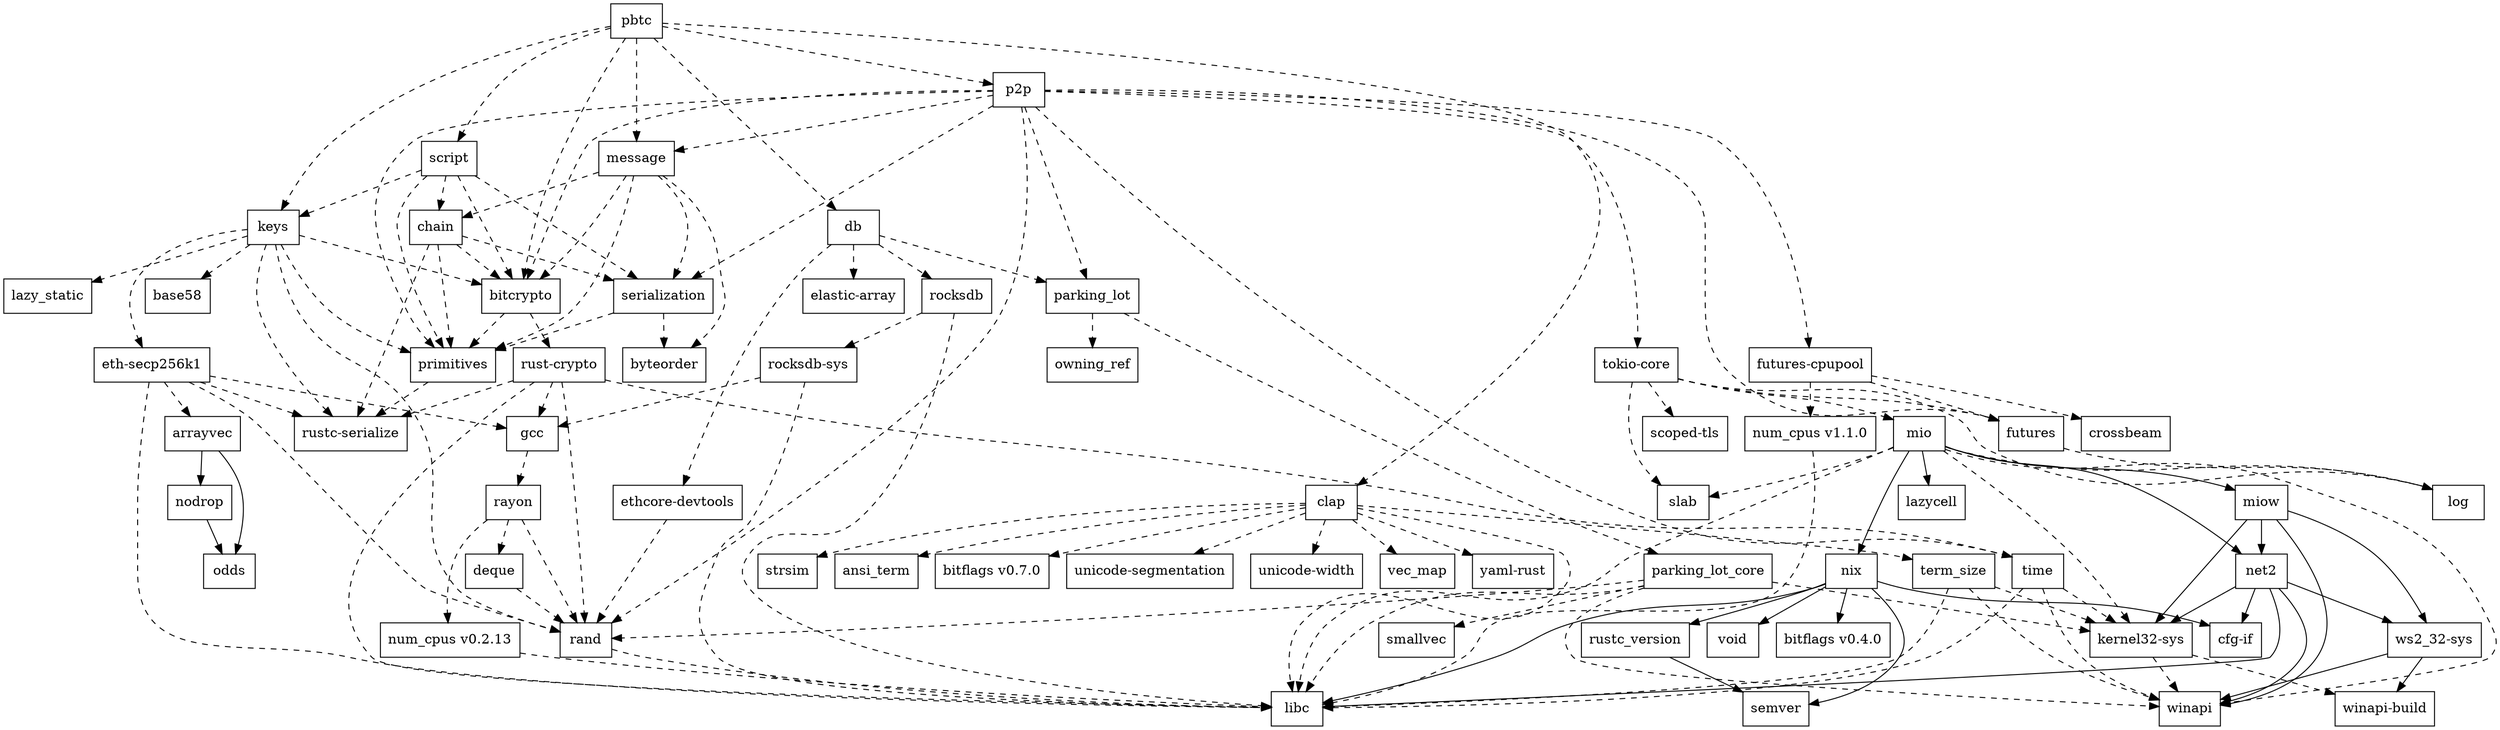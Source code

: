 digraph dependencies {
	N0[label="pbtc",shape=box];
	N1[label="bitcrypto",shape=box];
	N2[label="clap",shape=box];
	N3[label="db",shape=box];
	N4[label="keys",shape=box];
	N5[label="message",shape=box];
	N6[label="p2p",shape=box];
	N7[label="script",shape=box];
	N8[label="ansi_term",shape=box];
	N9[label="arrayvec",shape=box];
	N10[label="nodrop",shape=box];
	N11[label="odds",shape=box];
	N12[label="base58",shape=box];
	N13[label="primitives",shape=box];
	N14[label="rust-crypto",shape=box];
	N15[label="bitflags v0.4.0",shape=box];
	N16[label="bitflags v0.7.0",shape=box];
	N17[label="byteorder",shape=box];
	N18[label="cfg-if",shape=box];
	N19[label="chain",shape=box];
	N20[label="rustc-serialize",shape=box];
	N21[label="serialization",shape=box];
	N22[label="libc",shape=box];
	N23[label="strsim",shape=box];
	N24[label="term_size",shape=box];
	N25[label="unicode-segmentation",shape=box];
	N26[label="unicode-width",shape=box];
	N27[label="vec_map",shape=box];
	N28[label="yaml-rust",shape=box];
	N29[label="crossbeam",shape=box];
	N30[label="elastic-array",shape=box];
	N31[label="ethcore-devtools",shape=box];
	N32[label="parking_lot",shape=box];
	N33[label="rocksdb",shape=box];
	N34[label="deque",shape=box];
	N35[label="rand",shape=box];
	N36[label="eth-secp256k1",shape=box];
	N37[label="gcc",shape=box];
	N38[label="futures",shape=box];
	N39[label="log",shape=box];
	N40[label="futures-cpupool",shape=box];
	N41[label="num_cpus v1.1.0",shape=box];
	N42[label="rayon",shape=box];
	N43[label="kernel32-sys",shape=box];
	N44[label="winapi",shape=box];
	N45[label="winapi-build",shape=box];
	N46[label="lazy_static",shape=box];
	N47[label="lazycell",shape=box];
	N48[label="mio",shape=box];
	N49[label="miow",shape=box];
	N50[label="net2",shape=box];
	N51[label="nix",shape=box];
	N52[label="slab",shape=box];
	N53[label="ws2_32-sys",shape=box];
	N54[label="rustc_version",shape=box];
	N55[label="semver",shape=box];
	N56[label="void",shape=box];
	N57[label="num_cpus v0.2.13",shape=box];
	N58[label="owning_ref",shape=box];
	N59[label="time",shape=box];
	N60[label="tokio-core",shape=box];
	N61[label="parking_lot_core",shape=box];
	N62[label="smallvec",shape=box];
	N63[label="rocksdb-sys",shape=box];
	N64[label="scoped-tls",shape=box];
	N0 -> N1[label="",style=dashed];
	N0 -> N2[label="",style=dashed];
	N0 -> N3[label="",style=dashed];
	N0 -> N4[label="",style=dashed];
	N0 -> N5[label="",style=dashed];
	N0 -> N6[label="",style=dashed];
	N0 -> N7[label="",style=dashed];
	N1 -> N13[label="",style=dashed];
	N1 -> N14[label="",style=dashed];
	N2 -> N8[label="",style=dashed];
	N2 -> N16[label="",style=dashed];
	N2 -> N22[label="",style=dashed];
	N2 -> N23[label="",style=dashed];
	N2 -> N24[label="",style=dashed];
	N2 -> N25[label="",style=dashed];
	N2 -> N26[label="",style=dashed];
	N2 -> N27[label="",style=dashed];
	N2 -> N28[label="",style=dashed];
	N3 -> N30[label="",style=dashed];
	N3 -> N31[label="",style=dashed];
	N3 -> N32[label="",style=dashed];
	N3 -> N33[label="",style=dashed];
	N4 -> N1[label="",style=dashed];
	N4 -> N12[label="",style=dashed];
	N4 -> N13[label="",style=dashed];
	N4 -> N20[label="",style=dashed];
	N4 -> N35[label="",style=dashed];
	N4 -> N36[label="",style=dashed];
	N4 -> N46[label="",style=dashed];
	N5 -> N1[label="",style=dashed];
	N5 -> N13[label="",style=dashed];
	N5 -> N17[label="",style=dashed];
	N5 -> N19[label="",style=dashed];
	N5 -> N21[label="",style=dashed];
	N6 -> N1[label="",style=dashed];
	N6 -> N5[label="",style=dashed];
	N6 -> N13[label="",style=dashed];
	N6 -> N21[label="",style=dashed];
	N6 -> N32[label="",style=dashed];
	N6 -> N35[label="",style=dashed];
	N6 -> N38[label="",style=dashed];
	N6 -> N40[label="",style=dashed];
	N6 -> N59[label="",style=dashed];
	N6 -> N60[label="",style=dashed];
	N7 -> N1[label="",style=dashed];
	N7 -> N4[label="",style=dashed];
	N7 -> N13[label="",style=dashed];
	N7 -> N19[label="",style=dashed];
	N7 -> N21[label="",style=dashed];
	N9 -> N10[label=""];
	N9 -> N11[label=""];
	N10 -> N11[label=""];
	N13 -> N20[label="",style=dashed];
	N14 -> N20[label="",style=dashed];
	N14 -> N22[label="",style=dashed];
	N14 -> N35[label="",style=dashed];
	N14 -> N37[label="",style=dashed];
	N14 -> N59[label="",style=dashed];
	N19 -> N1[label="",style=dashed];
	N19 -> N13[label="",style=dashed];
	N19 -> N20[label="",style=dashed];
	N19 -> N21[label="",style=dashed];
	N21 -> N13[label="",style=dashed];
	N21 -> N17[label="",style=dashed];
	N24 -> N22[label="",style=dashed];
	N24 -> N43[label="",style=dashed];
	N24 -> N44[label="",style=dashed];
	N31 -> N35[label="",style=dashed];
	N32 -> N58[label="",style=dashed];
	N32 -> N61[label="",style=dashed];
	N33 -> N22[label="",style=dashed];
	N33 -> N63[label="",style=dashed];
	N34 -> N35[label="",style=dashed];
	N35 -> N22[label="",style=dashed];
	N36 -> N9[label="",style=dashed];
	N36 -> N20[label="",style=dashed];
	N36 -> N22[label="",style=dashed];
	N36 -> N35[label="",style=dashed];
	N36 -> N37[label="",style=dashed];
	N37 -> N42[label="",style=dashed];
	N38 -> N39[label="",style=dashed];
	N40 -> N29[label="",style=dashed];
	N40 -> N38[label="",style=dashed];
	N40 -> N41[label="",style=dashed];
	N41 -> N22[label="",style=dashed];
	N42 -> N34[label="",style=dashed];
	N42 -> N35[label="",style=dashed];
	N42 -> N57[label="",style=dashed];
	N43 -> N44[label="",style=dashed];
	N43 -> N45[label="",style=dashed];
	N48 -> N22[label="",style=dashed];
	N48 -> N39[label="",style=dashed];
	N48 -> N43[label="",style=dashed];
	N48 -> N44[label="",style=dashed];
	N48 -> N47[label=""];
	N48 -> N49[label=""];
	N48 -> N50[label=""];
	N48 -> N51[label=""];
	N48 -> N52[label="",style=dashed];
	N49 -> N43[label=""];
	N49 -> N44[label=""];
	N49 -> N50[label=""];
	N49 -> N53[label=""];
	N50 -> N18[label=""];
	N50 -> N22[label=""];
	N50 -> N43[label=""];
	N50 -> N44[label=""];
	N50 -> N53[label=""];
	N51 -> N15[label=""];
	N51 -> N18[label=""];
	N51 -> N22[label=""];
	N51 -> N54[label=""];
	N51 -> N55[label=""];
	N51 -> N56[label=""];
	N53 -> N44[label=""];
	N53 -> N45[label=""];
	N54 -> N55[label=""];
	N57 -> N22[label="",style=dashed];
	N59 -> N22[label="",style=dashed];
	N59 -> N43[label="",style=dashed];
	N59 -> N44[label="",style=dashed];
	N60 -> N38[label="",style=dashed];
	N60 -> N39[label="",style=dashed];
	N60 -> N48[label="",style=dashed];
	N60 -> N52[label="",style=dashed];
	N60 -> N64[label="",style=dashed];
	N61 -> N22[label="",style=dashed];
	N61 -> N35[label="",style=dashed];
	N61 -> N43[label="",style=dashed];
	N61 -> N44[label="",style=dashed];
	N61 -> N62[label="",style=dashed];
	N63 -> N22[label="",style=dashed];
	N63 -> N37[label="",style=dashed];
}
